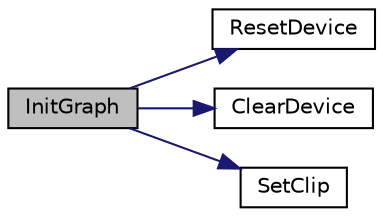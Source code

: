 digraph "InitGraph"
{
  edge [fontname="Helvetica",fontsize="10",labelfontname="Helvetica",labelfontsize="10"];
  node [fontname="Helvetica",fontsize="10",shape=record];
  rankdir="LR";
  Node1 [label="InitGraph",height=0.2,width=0.4,color="black", fillcolor="grey75", style="filled", fontcolor="black"];
  Node1 -> Node2 [color="midnightblue",fontsize="10",style="solid"];
  Node2 [label="ResetDevice",height=0.2,width=0.4,color="black", fillcolor="white", style="filled",URL="$_custom_display_driver_8c.html#a6d4d054030dc1ccdc7b875d4877ec9b7"];
  Node1 -> Node3 [color="midnightblue",fontsize="10",style="solid"];
  Node3 [label="ClearDevice",height=0.2,width=0.4,color="black", fillcolor="white", style="filled",URL="$drv_t_f_t001_8c.html#ad3bd4e6feedcc976607bec82ac8368c2"];
  Node1 -> Node4 [color="midnightblue",fontsize="10",style="solid"];
  Node4 [label="SetClip",height=0.2,width=0.4,color="black", fillcolor="white", style="filled",URL="$mchp_gfx_drv_8c.html#a0deff569455e2b978876f72085a6f467"];
}

